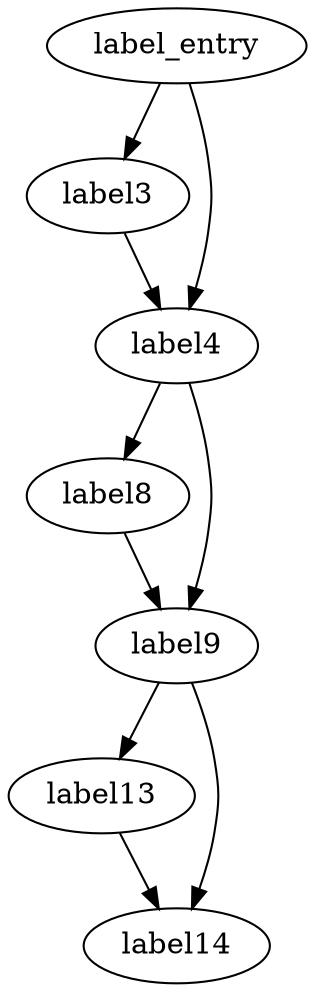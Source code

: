 digraph G {
	label_entry->label3;
	label_entry->label4;
	label3->label4;
	label4->label8;
	label4->label9;
	label8->label9;
	label9->label13;
	label9->label14;
	label13->label14;
}
